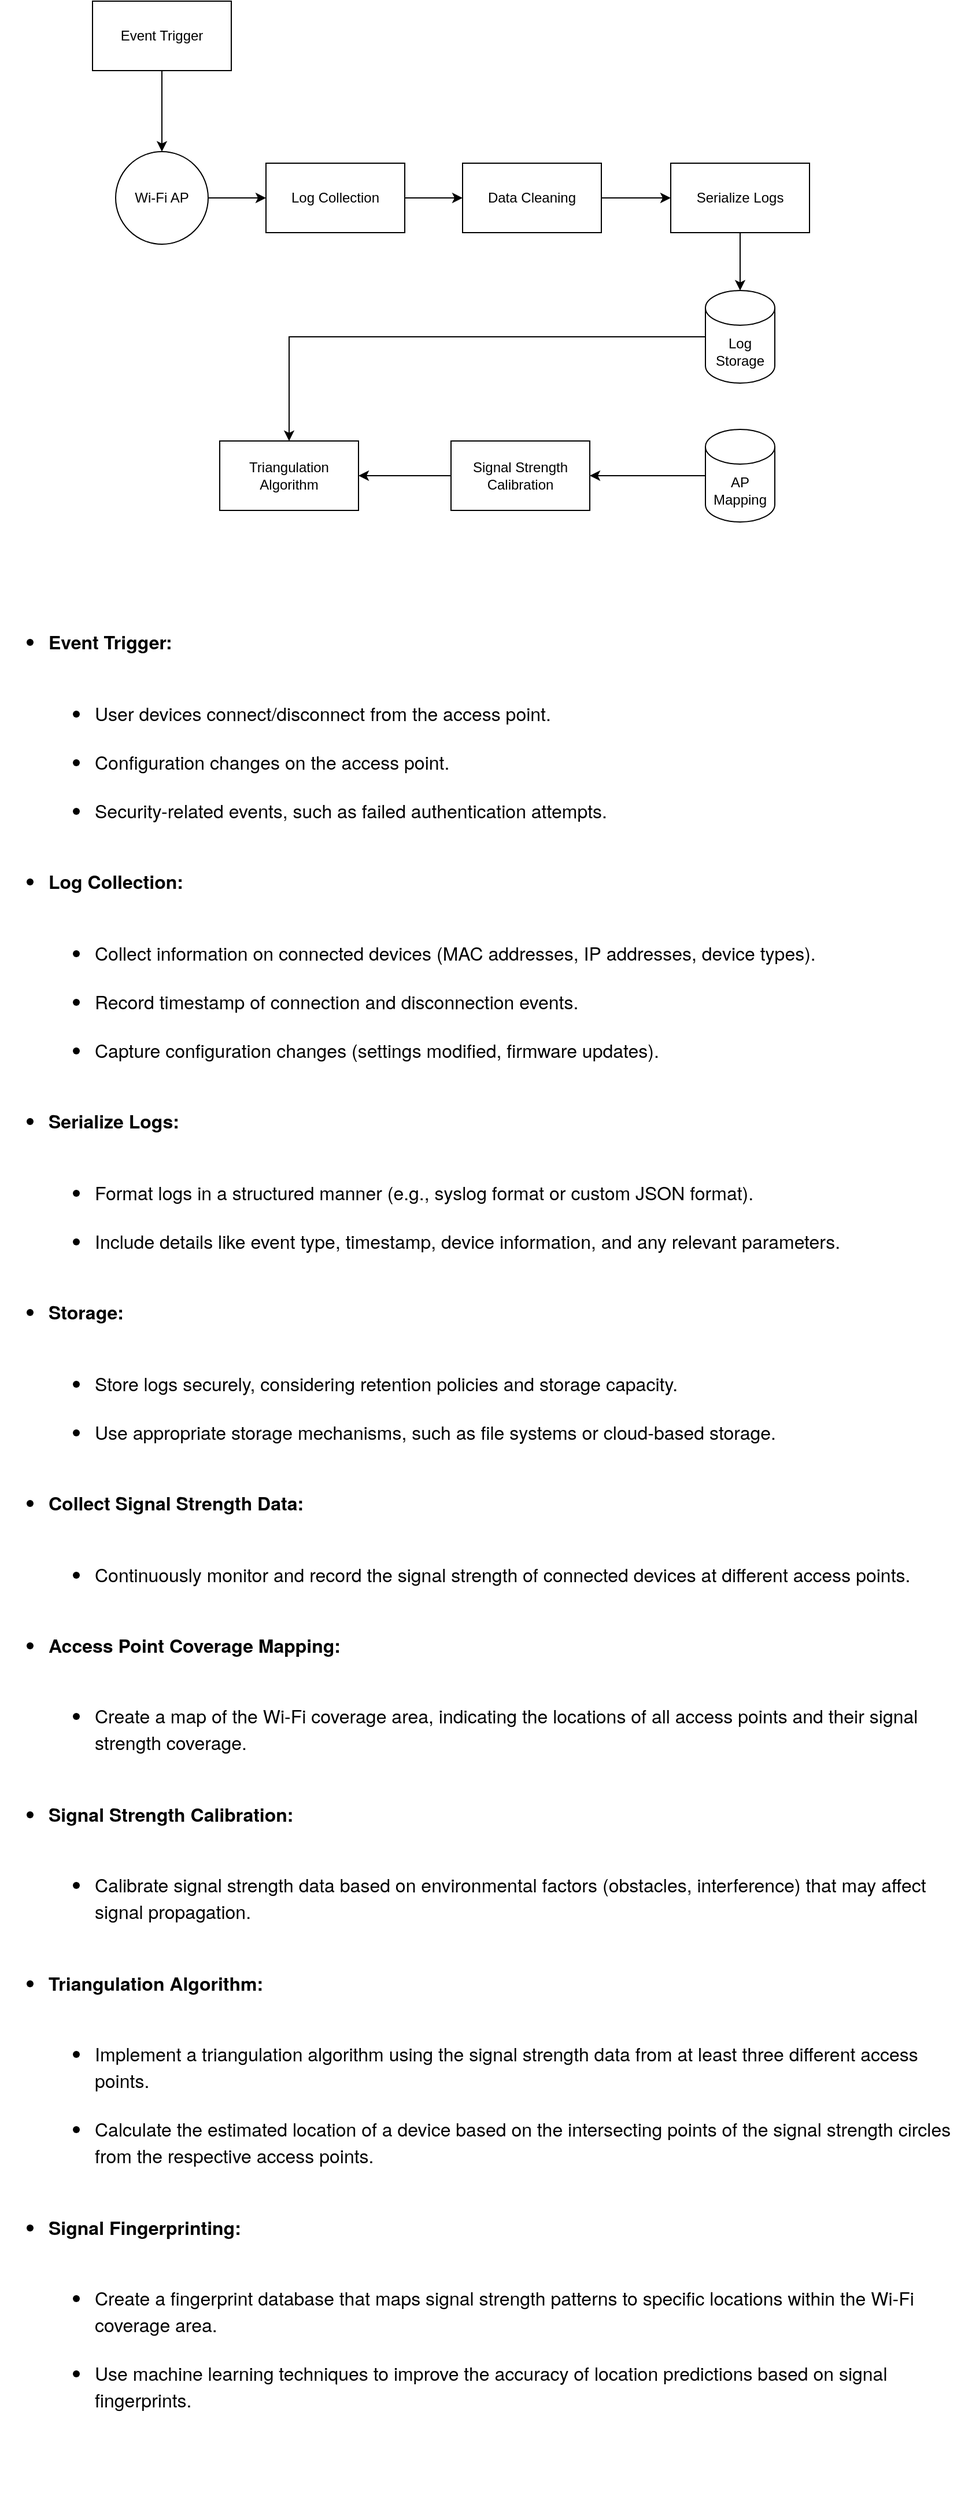 <mxfile version="23.1.5" type="device" pages="2">
  <diagram name="Network Logs Analysis" id="Eva0nNb-OymbYaM0o4y6">
    <mxGraphModel dx="1026" dy="1779" grid="1" gridSize="10" guides="1" tooltips="1" connect="1" arrows="1" fold="1" page="1" pageScale="1" pageWidth="850" pageHeight="1100" math="0" shadow="0">
      <root>
        <mxCell id="0" />
        <mxCell id="1" parent="0" />
        <mxCell id="2g5OPuSMzfDAiV49BnSi-8" style="edgeStyle=orthogonalEdgeStyle;rounded=0;orthogonalLoop=1;jettySize=auto;html=1;" parent="1" source="2g5OPuSMzfDAiV49BnSi-1" target="2g5OPuSMzfDAiV49BnSi-7" edge="1">
          <mxGeometry relative="1" as="geometry" />
        </mxCell>
        <mxCell id="2g5OPuSMzfDAiV49BnSi-1" value="Event Trigger" style="rounded=0;whiteSpace=wrap;html=1;" parent="1" vertex="1">
          <mxGeometry x="80" y="-1070" width="120" height="60" as="geometry" />
        </mxCell>
        <mxCell id="2g5OPuSMzfDAiV49BnSi-4" value="&lt;ul style=&quot;list-style-type: disc; font-size: 16px;&quot;&gt;&lt;font style=&quot;font-size: 16px;&quot;&gt;&lt;br&gt;&lt;/font&gt;&lt;li style=&quot;margin: 0px; font-style: normal; font-variant-caps: normal; font-weight: normal; font-stretch: normal; line-height: normal; font-family: &amp;quot;Helvetica Neue&amp;quot;; font-size-adjust: none; font-kerning: auto; font-variant-alternates: normal; font-variant-ligatures: normal; font-variant-numeric: normal; font-variant-east-asian: normal; font-variant-position: normal; font-feature-settings: normal; font-optical-sizing: auto; font-variation-settings: normal;&quot;&gt;&lt;font style=&quot;font-size: 16px;&quot;&gt;&lt;span style=&quot;font-style: normal; font-variant-caps: normal; font-weight: normal; font-stretch: normal; line-height: normal; font-family: Menlo; font-size-adjust: none; font-kerning: auto; font-variant-alternates: normal; font-variant-ligatures: normal; font-variant-numeric: normal; font-variant-east-asian: normal; font-variant-position: normal; font-variant-emoji: normal; font-feature-settings: normal; font-optical-sizing: auto; font-variation-settings: normal;&quot;&gt;&lt;/span&gt;&lt;b&gt;Event Trigger:&lt;/b&gt;&lt;/font&gt;&lt;/li&gt;&lt;font style=&quot;font-size: 16px;&quot;&gt;&lt;br&gt;&lt;/font&gt;&lt;ul style=&quot;list-style-type: disc;&quot;&gt;&lt;font style=&quot;font-size: 16px;&quot;&gt;&lt;br&gt;&lt;/font&gt;&lt;li style=&quot;margin: 0px; font-style: normal; font-variant-caps: normal; font-weight: normal; font-stretch: normal; line-height: normal; font-family: &amp;quot;Helvetica Neue&amp;quot;; font-size-adjust: none; font-kerning: auto; font-variant-alternates: normal; font-variant-ligatures: normal; font-variant-numeric: normal; font-variant-east-asian: normal; font-variant-position: normal; font-variant-emoji: normal; font-feature-settings: normal; font-optical-sizing: auto; font-variation-settings: normal;&quot;&gt;&lt;font style=&quot;font-size: 16px;&quot;&gt;&lt;span style=&quot;font-style: normal; font-variant-caps: normal; font-weight: normal; font-stretch: normal; line-height: normal; font-family: Menlo; font-size-adjust: none; font-kerning: auto; font-variant-alternates: normal; font-variant-ligatures: normal; font-variant-numeric: normal; font-variant-east-asian: normal; font-variant-position: normal; font-variant-emoji: normal; font-feature-settings: normal; font-optical-sizing: auto; font-variation-settings: normal;&quot;&gt;&lt;/span&gt;User devices connect/disconnect from the access point.&lt;/font&gt;&lt;/li&gt;&lt;font style=&quot;font-size: 16px;&quot;&gt;&lt;br&gt;&lt;/font&gt;&lt;li style=&quot;margin: 0px; font-style: normal; font-variant-caps: normal; font-weight: normal; font-stretch: normal; line-height: normal; font-family: &amp;quot;Helvetica Neue&amp;quot;; font-size-adjust: none; font-kerning: auto; font-variant-alternates: normal; font-variant-ligatures: normal; font-variant-numeric: normal; font-variant-east-asian: normal; font-variant-position: normal; font-variant-emoji: normal; font-feature-settings: normal; font-optical-sizing: auto; font-variation-settings: normal;&quot;&gt;&lt;font style=&quot;font-size: 16px;&quot;&gt;&lt;span style=&quot;font-style: normal; font-variant-caps: normal; font-weight: normal; font-stretch: normal; line-height: normal; font-family: Menlo; font-size-adjust: none; font-kerning: auto; font-variant-alternates: normal; font-variant-ligatures: normal; font-variant-numeric: normal; font-variant-east-asian: normal; font-variant-position: normal; font-variant-emoji: normal; font-feature-settings: normal; font-optical-sizing: auto; font-variation-settings: normal;&quot;&gt;&lt;/span&gt;Configuration changes on the access point.&lt;/font&gt;&lt;/li&gt;&lt;font style=&quot;font-size: 16px;&quot;&gt;&lt;br&gt;&lt;/font&gt;&lt;li style=&quot;margin: 0px; font-style: normal; font-variant-caps: normal; font-weight: normal; font-stretch: normal; line-height: normal; font-family: &amp;quot;Helvetica Neue&amp;quot;; font-size-adjust: none; font-kerning: auto; font-variant-alternates: normal; font-variant-ligatures: normal; font-variant-numeric: normal; font-variant-east-asian: normal; font-variant-position: normal; font-variant-emoji: normal; font-feature-settings: normal; font-optical-sizing: auto; font-variation-settings: normal;&quot;&gt;&lt;font style=&quot;font-size: 16px;&quot;&gt;&lt;span style=&quot;font-style: normal; font-variant-caps: normal; font-weight: normal; font-stretch: normal; line-height: normal; font-family: Menlo; font-size-adjust: none; font-kerning: auto; font-variant-alternates: normal; font-variant-ligatures: normal; font-variant-numeric: normal; font-variant-east-asian: normal; font-variant-position: normal; font-variant-emoji: normal; font-feature-settings: normal; font-optical-sizing: auto; font-variation-settings: normal;&quot;&gt;&lt;/span&gt;Security-related events, such as failed authentication attempts.&lt;/font&gt;&lt;/li&gt;&lt;font style=&quot;font-size: 16px;&quot;&gt;&lt;br&gt;&lt;/font&gt;&lt;/ul&gt;&lt;font style=&quot;font-size: 16px;&quot;&gt;&lt;br&gt;&lt;/font&gt;&lt;li style=&quot;margin: 0px; font-style: normal; font-variant-caps: normal; font-weight: normal; font-stretch: normal; line-height: normal; font-family: &amp;quot;Helvetica Neue&amp;quot;; font-size-adjust: none; font-kerning: auto; font-variant-alternates: normal; font-variant-ligatures: normal; font-variant-numeric: normal; font-variant-east-asian: normal; font-variant-position: normal; font-feature-settings: normal; font-optical-sizing: auto; font-variation-settings: normal;&quot;&gt;&lt;font style=&quot;font-size: 16px;&quot;&gt;&lt;span style=&quot;font-style: normal; font-variant-caps: normal; font-weight: normal; font-stretch: normal; line-height: normal; font-family: Menlo; font-size-adjust: none; font-kerning: auto; font-variant-alternates: normal; font-variant-ligatures: normal; font-variant-numeric: normal; font-variant-east-asian: normal; font-variant-position: normal; font-variant-emoji: normal; font-feature-settings: normal; font-optical-sizing: auto; font-variation-settings: normal;&quot;&gt;&lt;/span&gt;&lt;b&gt;Log Collection:&lt;/b&gt;&lt;/font&gt;&lt;/li&gt;&lt;font style=&quot;font-size: 16px;&quot;&gt;&lt;br&gt;&lt;/font&gt;&lt;ul style=&quot;list-style-type: disc;&quot;&gt;&lt;font style=&quot;font-size: 16px;&quot;&gt;&lt;br&gt;&lt;/font&gt;&lt;li style=&quot;margin: 0px; font-style: normal; font-variant-caps: normal; font-weight: normal; font-stretch: normal; line-height: normal; font-family: &amp;quot;Helvetica Neue&amp;quot;; font-size-adjust: none; font-kerning: auto; font-variant-alternates: normal; font-variant-ligatures: normal; font-variant-numeric: normal; font-variant-east-asian: normal; font-variant-position: normal; font-variant-emoji: normal; font-feature-settings: normal; font-optical-sizing: auto; font-variation-settings: normal;&quot;&gt;&lt;font style=&quot;font-size: 16px;&quot;&gt;&lt;span style=&quot;font-style: normal; font-variant-caps: normal; font-weight: normal; font-stretch: normal; line-height: normal; font-family: Menlo; font-size-adjust: none; font-kerning: auto; font-variant-alternates: normal; font-variant-ligatures: normal; font-variant-numeric: normal; font-variant-east-asian: normal; font-variant-position: normal; font-variant-emoji: normal; font-feature-settings: normal; font-optical-sizing: auto; font-variation-settings: normal;&quot;&gt;&lt;/span&gt;Collect information on connected devices (MAC addresses, IP addresses, device types).&lt;/font&gt;&lt;/li&gt;&lt;font style=&quot;font-size: 16px;&quot;&gt;&lt;br&gt;&lt;/font&gt;&lt;li style=&quot;margin: 0px; font-style: normal; font-variant-caps: normal; font-weight: normal; font-stretch: normal; line-height: normal; font-family: &amp;quot;Helvetica Neue&amp;quot;; font-size-adjust: none; font-kerning: auto; font-variant-alternates: normal; font-variant-ligatures: normal; font-variant-numeric: normal; font-variant-east-asian: normal; font-variant-position: normal; font-variant-emoji: normal; font-feature-settings: normal; font-optical-sizing: auto; font-variation-settings: normal;&quot;&gt;&lt;font style=&quot;font-size: 16px;&quot;&gt;&lt;span style=&quot;font-style: normal; font-variant-caps: normal; font-weight: normal; font-stretch: normal; line-height: normal; font-family: Menlo; font-size-adjust: none; font-kerning: auto; font-variant-alternates: normal; font-variant-ligatures: normal; font-variant-numeric: normal; font-variant-east-asian: normal; font-variant-position: normal; font-variant-emoji: normal; font-feature-settings: normal; font-optical-sizing: auto; font-variation-settings: normal;&quot;&gt;&lt;/span&gt;Record timestamp of connection and disconnection events.&lt;/font&gt;&lt;/li&gt;&lt;font style=&quot;font-size: 16px;&quot;&gt;&lt;br&gt;&lt;/font&gt;&lt;li style=&quot;margin: 0px; font-style: normal; font-variant-caps: normal; font-weight: normal; font-stretch: normal; line-height: normal; font-family: &amp;quot;Helvetica Neue&amp;quot;; font-size-adjust: none; font-kerning: auto; font-variant-alternates: normal; font-variant-ligatures: normal; font-variant-numeric: normal; font-variant-east-asian: normal; font-variant-position: normal; font-variant-emoji: normal; font-feature-settings: normal; font-optical-sizing: auto; font-variation-settings: normal;&quot;&gt;&lt;font style=&quot;font-size: 16px;&quot;&gt;&lt;span style=&quot;font-style: normal; font-variant-caps: normal; font-weight: normal; font-stretch: normal; line-height: normal; font-family: Menlo; font-size-adjust: none; font-kerning: auto; font-variant-alternates: normal; font-variant-ligatures: normal; font-variant-numeric: normal; font-variant-east-asian: normal; font-variant-position: normal; font-variant-emoji: normal; font-feature-settings: normal; font-optical-sizing: auto; font-variation-settings: normal;&quot;&gt;&lt;/span&gt;Capture configuration changes (settings modified, firmware updates).&lt;/font&gt;&lt;/li&gt;&lt;font style=&quot;font-size: 16px;&quot;&gt;&lt;br&gt;&lt;/font&gt;&lt;/ul&gt;&lt;font style=&quot;font-size: 16px;&quot;&gt;&lt;br&gt;&lt;/font&gt;&lt;li style=&quot;margin: 0px; font-style: normal; font-variant-caps: normal; font-weight: normal; font-stretch: normal; line-height: normal; font-family: &amp;quot;Helvetica Neue&amp;quot;; font-size-adjust: none; font-kerning: auto; font-variant-alternates: normal; font-variant-ligatures: normal; font-variant-numeric: normal; font-variant-east-asian: normal; font-variant-position: normal; font-feature-settings: normal; font-optical-sizing: auto; font-variation-settings: normal;&quot;&gt;&lt;font style=&quot;font-size: 16px;&quot;&gt;&lt;span style=&quot;font-style: normal; font-variant-caps: normal; font-weight: normal; font-stretch: normal; line-height: normal; font-family: Menlo; font-size-adjust: none; font-kerning: auto; font-variant-alternates: normal; font-variant-ligatures: normal; font-variant-numeric: normal; font-variant-east-asian: normal; font-variant-position: normal; font-variant-emoji: normal; font-feature-settings: normal; font-optical-sizing: auto; font-variation-settings: normal;&quot;&gt;&lt;/span&gt;&lt;b&gt;Serialize Logs:&lt;/b&gt;&lt;/font&gt;&lt;/li&gt;&lt;font style=&quot;font-size: 16px;&quot;&gt;&lt;br&gt;&lt;/font&gt;&lt;ul style=&quot;list-style-type: disc;&quot;&gt;&lt;font style=&quot;font-size: 16px;&quot;&gt;&lt;br&gt;&lt;/font&gt;&lt;li style=&quot;margin: 0px; font-style: normal; font-variant-caps: normal; font-weight: normal; font-stretch: normal; line-height: normal; font-family: &amp;quot;Helvetica Neue&amp;quot;; font-size-adjust: none; font-kerning: auto; font-variant-alternates: normal; font-variant-ligatures: normal; font-variant-numeric: normal; font-variant-east-asian: normal; font-variant-position: normal; font-variant-emoji: normal; font-feature-settings: normal; font-optical-sizing: auto; font-variation-settings: normal;&quot;&gt;&lt;font style=&quot;font-size: 16px;&quot;&gt;&lt;span style=&quot;font-style: normal; font-variant-caps: normal; font-weight: normal; font-stretch: normal; line-height: normal; font-family: Menlo; font-size-adjust: none; font-kerning: auto; font-variant-alternates: normal; font-variant-ligatures: normal; font-variant-numeric: normal; font-variant-east-asian: normal; font-variant-position: normal; font-variant-emoji: normal; font-feature-settings: normal; font-optical-sizing: auto; font-variation-settings: normal;&quot;&gt;&lt;/span&gt;Format logs in a structured manner (e.g., syslog format or custom JSON format).&lt;/font&gt;&lt;/li&gt;&lt;font style=&quot;font-size: 16px;&quot;&gt;&lt;br&gt;&lt;/font&gt;&lt;li style=&quot;margin: 0px; font-style: normal; font-variant-caps: normal; font-weight: normal; font-stretch: normal; line-height: normal; font-family: &amp;quot;Helvetica Neue&amp;quot;; font-size-adjust: none; font-kerning: auto; font-variant-alternates: normal; font-variant-ligatures: normal; font-variant-numeric: normal; font-variant-east-asian: normal; font-variant-position: normal; font-variant-emoji: normal; font-feature-settings: normal; font-optical-sizing: auto; font-variation-settings: normal;&quot;&gt;&lt;font style=&quot;font-size: 16px;&quot;&gt;&lt;span style=&quot;font-style: normal; font-variant-caps: normal; font-weight: normal; font-stretch: normal; line-height: normal; font-family: Menlo; font-size-adjust: none; font-kerning: auto; font-variant-alternates: normal; font-variant-ligatures: normal; font-variant-numeric: normal; font-variant-east-asian: normal; font-variant-position: normal; font-variant-emoji: normal; font-feature-settings: normal; font-optical-sizing: auto; font-variation-settings: normal;&quot;&gt;&lt;/span&gt;Include details like event type, timestamp, device information, and any relevant parameters.&lt;/font&gt;&lt;/li&gt;&lt;font style=&quot;font-size: 16px;&quot;&gt;&lt;br&gt;&lt;/font&gt;&lt;/ul&gt;&lt;font style=&quot;font-size: 16px;&quot;&gt;&lt;br&gt;&lt;/font&gt;&lt;li style=&quot;margin: 0px; font-style: normal; font-variant-caps: normal; font-weight: normal; font-stretch: normal; line-height: normal; font-family: &amp;quot;Helvetica Neue&amp;quot;; font-size-adjust: none; font-kerning: auto; font-variant-alternates: normal; font-variant-ligatures: normal; font-variant-numeric: normal; font-variant-east-asian: normal; font-variant-position: normal; font-feature-settings: normal; font-optical-sizing: auto; font-variation-settings: normal;&quot;&gt;&lt;font style=&quot;font-size: 16px;&quot;&gt;&lt;span style=&quot;font-style: normal; font-variant-caps: normal; font-weight: normal; font-stretch: normal; line-height: normal; font-family: Menlo; font-size-adjust: none; font-kerning: auto; font-variant-alternates: normal; font-variant-ligatures: normal; font-variant-numeric: normal; font-variant-east-asian: normal; font-variant-position: normal; font-variant-emoji: normal; font-feature-settings: normal; font-optical-sizing: auto; font-variation-settings: normal;&quot;&gt;&lt;/span&gt;&lt;b&gt;Storage:&lt;/b&gt;&lt;/font&gt;&lt;/li&gt;&lt;font style=&quot;font-size: 16px;&quot;&gt;&lt;br&gt;&lt;/font&gt;&lt;ul style=&quot;list-style-type: disc;&quot;&gt;&lt;font style=&quot;font-size: 16px;&quot;&gt;&lt;br&gt;&lt;/font&gt;&lt;li style=&quot;margin: 0px; font-style: normal; font-variant-caps: normal; font-weight: normal; font-stretch: normal; line-height: normal; font-family: &amp;quot;Helvetica Neue&amp;quot;; font-size-adjust: none; font-kerning: auto; font-variant-alternates: normal; font-variant-ligatures: normal; font-variant-numeric: normal; font-variant-east-asian: normal; font-variant-position: normal; font-variant-emoji: normal; font-feature-settings: normal; font-optical-sizing: auto; font-variation-settings: normal;&quot;&gt;&lt;font style=&quot;font-size: 16px;&quot;&gt;&lt;span style=&quot;font-style: normal; font-variant-caps: normal; font-weight: normal; font-stretch: normal; line-height: normal; font-family: Menlo; font-size-adjust: none; font-kerning: auto; font-variant-alternates: normal; font-variant-ligatures: normal; font-variant-numeric: normal; font-variant-east-asian: normal; font-variant-position: normal; font-variant-emoji: normal; font-feature-settings: normal; font-optical-sizing: auto; font-variation-settings: normal;&quot;&gt;&lt;/span&gt;Store logs securely, considering retention policies and storage capacity.&lt;/font&gt;&lt;/li&gt;&lt;font style=&quot;font-size: 16px;&quot;&gt;&lt;br&gt;&lt;/font&gt;&lt;li style=&quot;margin: 0px; font-style: normal; font-variant-caps: normal; font-weight: normal; font-stretch: normal; line-height: normal; font-family: &amp;quot;Helvetica Neue&amp;quot;; font-size-adjust: none; font-kerning: auto; font-variant-alternates: normal; font-variant-ligatures: normal; font-variant-numeric: normal; font-variant-east-asian: normal; font-variant-position: normal; font-variant-emoji: normal; font-feature-settings: normal; font-optical-sizing: auto; font-variation-settings: normal;&quot;&gt;&lt;font style=&quot;font-size: 16px;&quot;&gt;&lt;span style=&quot;font-style: normal; font-variant-caps: normal; font-weight: normal; font-stretch: normal; line-height: normal; font-family: Menlo; font-size-adjust: none; font-kerning: auto; font-variant-alternates: normal; font-variant-ligatures: normal; font-variant-numeric: normal; font-variant-east-asian: normal; font-variant-position: normal; font-variant-emoji: normal; font-feature-settings: normal; font-optical-sizing: auto; font-variation-settings: normal;&quot;&gt;&lt;/span&gt;Use appropriate storage mechanisms, such as file systems or cloud-based storage.&lt;/font&gt;&lt;/li&gt;&lt;font style=&quot;font-size: 16px;&quot;&gt;&lt;br&gt;&lt;/font&gt;&lt;/ul&gt;&lt;font style=&quot;font-size: 16px;&quot;&gt;&lt;br&gt;&lt;/font&gt;&lt;li style=&quot;margin: 0px; font-style: normal; font-variant-caps: normal; font-weight: normal; font-stretch: normal; line-height: normal; font-family: &amp;quot;Helvetica Neue&amp;quot;; font-size-adjust: none; font-kerning: auto; font-variant-alternates: normal; font-variant-ligatures: normal; font-variant-numeric: normal; font-variant-east-asian: normal; font-variant-position: normal; font-feature-settings: normal; font-optical-sizing: auto; font-variation-settings: normal;&quot;&gt;&lt;font style=&quot;font-size: 16px;&quot;&gt;&lt;span style=&quot;font-style: normal; font-variant-caps: normal; font-weight: normal; font-stretch: normal; line-height: normal; font-family: Menlo; font-size-adjust: none; font-kerning: auto; font-variant-alternates: normal; font-variant-ligatures: normal; font-variant-numeric: normal; font-variant-east-asian: normal; font-variant-position: normal; font-variant-emoji: normal; font-feature-settings: normal; font-optical-sizing: auto; font-variation-settings: normal;&quot;&gt;&lt;/span&gt;&lt;b&gt;Collect Signal Strength Data:&lt;/b&gt;&lt;/font&gt;&lt;/li&gt;&lt;font style=&quot;font-size: 16px;&quot;&gt;&lt;br&gt;&lt;/font&gt;&lt;ul style=&quot;list-style-type: disc;&quot;&gt;&lt;font style=&quot;font-size: 16px;&quot;&gt;&lt;br&gt;&lt;/font&gt;&lt;li style=&quot;margin: 0px; font-style: normal; font-variant-caps: normal; font-weight: normal; font-stretch: normal; line-height: normal; font-family: &amp;quot;Helvetica Neue&amp;quot;; font-size-adjust: none; font-kerning: auto; font-variant-alternates: normal; font-variant-ligatures: normal; font-variant-numeric: normal; font-variant-east-asian: normal; font-variant-position: normal; font-variant-emoji: normal; font-feature-settings: normal; font-optical-sizing: auto; font-variation-settings: normal;&quot;&gt;&lt;font style=&quot;font-size: 16px;&quot;&gt;&lt;span style=&quot;font-style: normal; font-variant-caps: normal; font-weight: normal; font-stretch: normal; line-height: normal; font-family: Menlo; font-size-adjust: none; font-kerning: auto; font-variant-alternates: normal; font-variant-ligatures: normal; font-variant-numeric: normal; font-variant-east-asian: normal; font-variant-position: normal; font-variant-emoji: normal; font-feature-settings: normal; font-optical-sizing: auto; font-variation-settings: normal;&quot;&gt;&lt;/span&gt;Continuously monitor and record the signal strength of connected devices at different access points.&lt;/font&gt;&lt;/li&gt;&lt;font style=&quot;font-size: 16px;&quot;&gt;&lt;br&gt;&lt;/font&gt;&lt;/ul&gt;&lt;font style=&quot;font-size: 16px;&quot;&gt;&lt;br&gt;&lt;/font&gt;&lt;li style=&quot;margin: 0px; font-style: normal; font-variant-caps: normal; font-weight: normal; font-stretch: normal; line-height: normal; font-family: &amp;quot;Helvetica Neue&amp;quot;; font-size-adjust: none; font-kerning: auto; font-variant-alternates: normal; font-variant-ligatures: normal; font-variant-numeric: normal; font-variant-east-asian: normal; font-variant-position: normal; font-feature-settings: normal; font-optical-sizing: auto; font-variation-settings: normal;&quot;&gt;&lt;font style=&quot;font-size: 16px;&quot;&gt;&lt;span style=&quot;font-style: normal; font-variant-caps: normal; font-weight: normal; font-stretch: normal; line-height: normal; font-family: Menlo; font-size-adjust: none; font-kerning: auto; font-variant-alternates: normal; font-variant-ligatures: normal; font-variant-numeric: normal; font-variant-east-asian: normal; font-variant-position: normal; font-variant-emoji: normal; font-feature-settings: normal; font-optical-sizing: auto; font-variation-settings: normal;&quot;&gt;&lt;/span&gt;&lt;b&gt;Access Point Coverage Mapping:&lt;/b&gt;&lt;/font&gt;&lt;/li&gt;&lt;font style=&quot;font-size: 16px;&quot;&gt;&lt;br&gt;&lt;/font&gt;&lt;ul style=&quot;list-style-type: disc;&quot;&gt;&lt;font style=&quot;font-size: 16px;&quot;&gt;&lt;br&gt;&lt;/font&gt;&lt;li style=&quot;margin: 0px; font-style: normal; font-variant-caps: normal; font-weight: normal; font-stretch: normal; line-height: normal; font-family: &amp;quot;Helvetica Neue&amp;quot;; font-size-adjust: none; font-kerning: auto; font-variant-alternates: normal; font-variant-ligatures: normal; font-variant-numeric: normal; font-variant-east-asian: normal; font-variant-position: normal; font-variant-emoji: normal; font-feature-settings: normal; font-optical-sizing: auto; font-variation-settings: normal;&quot;&gt;&lt;font style=&quot;font-size: 16px;&quot;&gt;&lt;span style=&quot;font-style: normal; font-variant-caps: normal; font-weight: normal; font-stretch: normal; line-height: normal; font-family: Menlo; font-size-adjust: none; font-kerning: auto; font-variant-alternates: normal; font-variant-ligatures: normal; font-variant-numeric: normal; font-variant-east-asian: normal; font-variant-position: normal; font-variant-emoji: normal; font-feature-settings: normal; font-optical-sizing: auto; font-variation-settings: normal;&quot;&gt;&lt;/span&gt;Create a map of the Wi-Fi coverage area, indicating the locations of all access points and their signal strength coverage.&lt;/font&gt;&lt;/li&gt;&lt;font style=&quot;font-size: 16px;&quot;&gt;&lt;br&gt;&lt;/font&gt;&lt;/ul&gt;&lt;font style=&quot;font-size: 16px;&quot;&gt;&lt;br&gt;&lt;/font&gt;&lt;li style=&quot;margin: 0px; font-style: normal; font-variant-caps: normal; font-weight: normal; font-stretch: normal; line-height: normal; font-family: &amp;quot;Helvetica Neue&amp;quot;; font-size-adjust: none; font-kerning: auto; font-variant-alternates: normal; font-variant-ligatures: normal; font-variant-numeric: normal; font-variant-east-asian: normal; font-variant-position: normal; font-feature-settings: normal; font-optical-sizing: auto; font-variation-settings: normal;&quot;&gt;&lt;font style=&quot;font-size: 16px;&quot;&gt;&lt;span style=&quot;font-style: normal; font-variant-caps: normal; font-weight: normal; font-stretch: normal; line-height: normal; font-family: Menlo; font-size-adjust: none; font-kerning: auto; font-variant-alternates: normal; font-variant-ligatures: normal; font-variant-numeric: normal; font-variant-east-asian: normal; font-variant-position: normal; font-variant-emoji: normal; font-feature-settings: normal; font-optical-sizing: auto; font-variation-settings: normal;&quot;&gt;&lt;/span&gt;&lt;b&gt;Signal Strength Calibration:&lt;/b&gt;&lt;/font&gt;&lt;/li&gt;&lt;font style=&quot;font-size: 16px;&quot;&gt;&lt;br&gt;&lt;/font&gt;&lt;ul style=&quot;list-style-type: disc;&quot;&gt;&lt;font style=&quot;font-size: 16px;&quot;&gt;&lt;br&gt;&lt;/font&gt;&lt;li style=&quot;margin: 0px; font-style: normal; font-variant-caps: normal; font-weight: normal; font-stretch: normal; line-height: normal; font-family: &amp;quot;Helvetica Neue&amp;quot;; font-size-adjust: none; font-kerning: auto; font-variant-alternates: normal; font-variant-ligatures: normal; font-variant-numeric: normal; font-variant-east-asian: normal; font-variant-position: normal; font-variant-emoji: normal; font-feature-settings: normal; font-optical-sizing: auto; font-variation-settings: normal;&quot;&gt;&lt;font style=&quot;font-size: 16px;&quot;&gt;&lt;span style=&quot;font-style: normal; font-variant-caps: normal; font-weight: normal; font-stretch: normal; line-height: normal; font-family: Menlo; font-size-adjust: none; font-kerning: auto; font-variant-alternates: normal; font-variant-ligatures: normal; font-variant-numeric: normal; font-variant-east-asian: normal; font-variant-position: normal; font-variant-emoji: normal; font-feature-settings: normal; font-optical-sizing: auto; font-variation-settings: normal;&quot;&gt;&lt;/span&gt;Calibrate signal strength data based on environmental factors (obstacles, interference) that may affect signal propagation.&lt;/font&gt;&lt;/li&gt;&lt;font style=&quot;font-size: 16px;&quot;&gt;&lt;br&gt;&lt;/font&gt;&lt;/ul&gt;&lt;font style=&quot;font-size: 16px;&quot;&gt;&lt;br&gt;&lt;/font&gt;&lt;li style=&quot;margin: 0px; font-style: normal; font-variant-caps: normal; font-weight: normal; font-stretch: normal; line-height: normal; font-family: &amp;quot;Helvetica Neue&amp;quot;; font-size-adjust: none; font-kerning: auto; font-variant-alternates: normal; font-variant-ligatures: normal; font-variant-numeric: normal; font-variant-east-asian: normal; font-variant-position: normal; font-feature-settings: normal; font-optical-sizing: auto; font-variation-settings: normal;&quot;&gt;&lt;font style=&quot;font-size: 16px;&quot;&gt;&lt;span style=&quot;font-style: normal; font-variant-caps: normal; font-weight: normal; font-stretch: normal; line-height: normal; font-family: Menlo; font-size-adjust: none; font-kerning: auto; font-variant-alternates: normal; font-variant-ligatures: normal; font-variant-numeric: normal; font-variant-east-asian: normal; font-variant-position: normal; font-variant-emoji: normal; font-feature-settings: normal; font-optical-sizing: auto; font-variation-settings: normal;&quot;&gt;&lt;/span&gt;&lt;b&gt;Triangulation Algorithm:&lt;/b&gt;&lt;/font&gt;&lt;/li&gt;&lt;font style=&quot;font-size: 16px;&quot;&gt;&lt;br&gt;&lt;/font&gt;&lt;ul style=&quot;list-style-type: disc;&quot;&gt;&lt;font style=&quot;font-size: 16px;&quot;&gt;&lt;br&gt;&lt;/font&gt;&lt;li style=&quot;margin: 0px; font-style: normal; font-variant-caps: normal; font-weight: normal; font-stretch: normal; line-height: normal; font-family: &amp;quot;Helvetica Neue&amp;quot;; font-size-adjust: none; font-kerning: auto; font-variant-alternates: normal; font-variant-ligatures: normal; font-variant-numeric: normal; font-variant-east-asian: normal; font-variant-position: normal; font-variant-emoji: normal; font-feature-settings: normal; font-optical-sizing: auto; font-variation-settings: normal;&quot;&gt;&lt;font style=&quot;font-size: 16px;&quot;&gt;&lt;span style=&quot;font-style: normal; font-variant-caps: normal; font-weight: normal; font-stretch: normal; line-height: normal; font-family: Menlo; font-size-adjust: none; font-kerning: auto; font-variant-alternates: normal; font-variant-ligatures: normal; font-variant-numeric: normal; font-variant-east-asian: normal; font-variant-position: normal; font-variant-emoji: normal; font-feature-settings: normal; font-optical-sizing: auto; font-variation-settings: normal;&quot;&gt;&lt;/span&gt;Implement a triangulation algorithm using the signal strength data from at least three different access points.&lt;/font&gt;&lt;/li&gt;&lt;font style=&quot;font-size: 16px;&quot;&gt;&lt;br&gt;&lt;/font&gt;&lt;li style=&quot;margin: 0px; font-style: normal; font-variant-caps: normal; font-weight: normal; font-stretch: normal; line-height: normal; font-family: &amp;quot;Helvetica Neue&amp;quot;; font-size-adjust: none; font-kerning: auto; font-variant-alternates: normal; font-variant-ligatures: normal; font-variant-numeric: normal; font-variant-east-asian: normal; font-variant-position: normal; font-variant-emoji: normal; font-feature-settings: normal; font-optical-sizing: auto; font-variation-settings: normal;&quot;&gt;&lt;font style=&quot;font-size: 16px;&quot;&gt;&lt;span style=&quot;font-style: normal; font-variant-caps: normal; font-weight: normal; font-stretch: normal; line-height: normal; font-family: Menlo; font-size-adjust: none; font-kerning: auto; font-variant-alternates: normal; font-variant-ligatures: normal; font-variant-numeric: normal; font-variant-east-asian: normal; font-variant-position: normal; font-variant-emoji: normal; font-feature-settings: normal; font-optical-sizing: auto; font-variation-settings: normal;&quot;&gt;&lt;/span&gt;Calculate the estimated location of a device based on the intersecting points of the signal strength circles from the respective access points.&lt;/font&gt;&lt;/li&gt;&lt;font style=&quot;font-size: 16px;&quot;&gt;&lt;br&gt;&lt;/font&gt;&lt;/ul&gt;&lt;font style=&quot;font-size: 16px;&quot;&gt;&lt;br&gt;&lt;/font&gt;&lt;li style=&quot;margin: 0px; font-style: normal; font-variant-caps: normal; font-weight: normal; font-stretch: normal; line-height: normal; font-family: &amp;quot;Helvetica Neue&amp;quot;; font-size-adjust: none; font-kerning: auto; font-variant-alternates: normal; font-variant-ligatures: normal; font-variant-numeric: normal; font-variant-east-asian: normal; font-variant-position: normal; font-feature-settings: normal; font-optical-sizing: auto; font-variation-settings: normal;&quot;&gt;&lt;font style=&quot;font-size: 16px;&quot;&gt;&lt;span style=&quot;font-style: normal; font-variant-caps: normal; font-weight: normal; font-stretch: normal; line-height: normal; font-family: Menlo; font-size-adjust: none; font-kerning: auto; font-variant-alternates: normal; font-variant-ligatures: normal; font-variant-numeric: normal; font-variant-east-asian: normal; font-variant-position: normal; font-variant-emoji: normal; font-feature-settings: normal; font-optical-sizing: auto; font-variation-settings: normal;&quot;&gt;&lt;/span&gt;&lt;b&gt;Signal Fingerprinting:&lt;/b&gt;&lt;/font&gt;&lt;/li&gt;&lt;font style=&quot;font-size: 16px;&quot;&gt;&lt;br&gt;&lt;/font&gt;&lt;ul style=&quot;list-style-type: disc;&quot;&gt;&lt;font style=&quot;font-size: 16px;&quot;&gt;&lt;br&gt;&lt;/font&gt;&lt;li style=&quot;margin: 0px; font-style: normal; font-variant-caps: normal; font-weight: normal; font-stretch: normal; line-height: normal; font-family: &amp;quot;Helvetica Neue&amp;quot;; font-size-adjust: none; font-kerning: auto; font-variant-alternates: normal; font-variant-ligatures: normal; font-variant-numeric: normal; font-variant-east-asian: normal; font-variant-position: normal; font-variant-emoji: normal; font-feature-settings: normal; font-optical-sizing: auto; font-variation-settings: normal;&quot;&gt;&lt;font style=&quot;font-size: 16px;&quot;&gt;&lt;span style=&quot;font-style: normal; font-variant-caps: normal; font-weight: normal; font-stretch: normal; line-height: normal; font-family: Menlo; font-size-adjust: none; font-kerning: auto; font-variant-alternates: normal; font-variant-ligatures: normal; font-variant-numeric: normal; font-variant-east-asian: normal; font-variant-position: normal; font-variant-emoji: normal; font-feature-settings: normal; font-optical-sizing: auto; font-variation-settings: normal;&quot;&gt;&lt;/span&gt;Create a fingerprint database that maps signal strength patterns to specific locations within the Wi-Fi coverage area.&lt;/font&gt;&lt;/li&gt;&lt;font style=&quot;font-size: 16px;&quot;&gt;&lt;br&gt;&lt;/font&gt;&lt;li style=&quot;margin: 0px; font-style: normal; font-variant-caps: normal; font-weight: normal; font-stretch: normal; line-height: normal; font-family: &amp;quot;Helvetica Neue&amp;quot;; font-size-adjust: none; font-kerning: auto; font-variant-alternates: normal; font-variant-ligatures: normal; font-variant-numeric: normal; font-variant-east-asian: normal; font-variant-position: normal; font-variant-emoji: normal; font-feature-settings: normal; font-optical-sizing: auto; font-variation-settings: normal;&quot;&gt;&lt;font style=&quot;font-size: 16px;&quot;&gt;&lt;span style=&quot;font-style: normal; font-variant-caps: normal; font-weight: normal; font-stretch: normal; line-height: normal; font-family: Menlo; font-size-adjust: none; font-kerning: auto; font-variant-alternates: normal; font-variant-ligatures: normal; font-variant-numeric: normal; font-variant-east-asian: normal; font-variant-position: normal; font-variant-emoji: normal; font-feature-settings: normal; font-optical-sizing: auto; font-variation-settings: normal;&quot;&gt;&lt;/span&gt;Use machine learning techniques to improve the accuracy of location predictions based on signal fingerprints.&lt;/font&gt;&lt;/li&gt;&lt;font style=&quot;font-size: 16px;&quot;&gt;&lt;br&gt;&lt;/font&gt;&lt;/ul&gt;&lt;font style=&quot;font-size: 16px;&quot;&gt;&lt;br&gt;&lt;/font&gt;&lt;/ul&gt;&lt;font style=&quot;font-size: 16px;&quot;&gt;&lt;br&gt;&lt;/font&gt;" style="text;whiteSpace=wrap;html=1;" parent="1" vertex="1">
          <mxGeometry y="-570" width="830" height="610" as="geometry" />
        </mxCell>
        <mxCell id="2g5OPuSMzfDAiV49BnSi-12" style="edgeStyle=orthogonalEdgeStyle;rounded=0;orthogonalLoop=1;jettySize=auto;html=1;entryX=0;entryY=0.5;entryDx=0;entryDy=0;" parent="1" source="2g5OPuSMzfDAiV49BnSi-5" target="2g5OPuSMzfDAiV49BnSi-15" edge="1">
          <mxGeometry relative="1" as="geometry">
            <mxPoint x="510" y="-870" as="targetPoint" />
          </mxGeometry>
        </mxCell>
        <mxCell id="2g5OPuSMzfDAiV49BnSi-5" value="Log Collection" style="rounded=0;whiteSpace=wrap;html=1;" parent="1" vertex="1">
          <mxGeometry x="230" y="-930" width="120" height="60" as="geometry" />
        </mxCell>
        <mxCell id="2g5OPuSMzfDAiV49BnSi-11" style="edgeStyle=orthogonalEdgeStyle;rounded=0;orthogonalLoop=1;jettySize=auto;html=1;" parent="1" source="2g5OPuSMzfDAiV49BnSi-6" target="2g5OPuSMzfDAiV49BnSi-10" edge="1">
          <mxGeometry relative="1" as="geometry" />
        </mxCell>
        <mxCell id="2g5OPuSMzfDAiV49BnSi-6" value="Serialize Logs" style="rounded=0;whiteSpace=wrap;html=1;" parent="1" vertex="1">
          <mxGeometry x="580" y="-930" width="120" height="60" as="geometry" />
        </mxCell>
        <mxCell id="2g5OPuSMzfDAiV49BnSi-9" style="edgeStyle=orthogonalEdgeStyle;rounded=0;orthogonalLoop=1;jettySize=auto;html=1;entryX=0;entryY=0.5;entryDx=0;entryDy=0;" parent="1" source="2g5OPuSMzfDAiV49BnSi-7" target="2g5OPuSMzfDAiV49BnSi-5" edge="1">
          <mxGeometry relative="1" as="geometry" />
        </mxCell>
        <mxCell id="2g5OPuSMzfDAiV49BnSi-7" value="Wi-Fi AP" style="ellipse;whiteSpace=wrap;html=1;aspect=fixed;" parent="1" vertex="1">
          <mxGeometry x="100" y="-940" width="80" height="80" as="geometry" />
        </mxCell>
        <mxCell id="2g5OPuSMzfDAiV49BnSi-19" style="edgeStyle=orthogonalEdgeStyle;rounded=0;orthogonalLoop=1;jettySize=auto;html=1;entryX=0.5;entryY=0;entryDx=0;entryDy=0;" parent="1" source="2g5OPuSMzfDAiV49BnSi-10" target="2g5OPuSMzfDAiV49BnSi-20" edge="1">
          <mxGeometry relative="1" as="geometry">
            <mxPoint x="400" y="-680" as="targetPoint" />
          </mxGeometry>
        </mxCell>
        <mxCell id="2g5OPuSMzfDAiV49BnSi-10" value="Log Storage" style="shape=cylinder3;whiteSpace=wrap;html=1;boundedLbl=1;backgroundOutline=1;size=15;" parent="1" vertex="1">
          <mxGeometry x="610" y="-820" width="60" height="80" as="geometry" />
        </mxCell>
        <mxCell id="2g5OPuSMzfDAiV49BnSi-21" style="edgeStyle=orthogonalEdgeStyle;rounded=0;orthogonalLoop=1;jettySize=auto;html=1;" parent="1" source="2g5OPuSMzfDAiV49BnSi-14" target="2g5OPuSMzfDAiV49BnSi-20" edge="1">
          <mxGeometry relative="1" as="geometry" />
        </mxCell>
        <object label="Signal Strength Calibration" id="2g5OPuSMzfDAiV49BnSi-14">
          <mxCell style="rounded=0;whiteSpace=wrap;html=1;" parent="1" vertex="1">
            <mxGeometry x="390" y="-690" width="120" height="60" as="geometry" />
          </mxCell>
        </object>
        <mxCell id="2g5OPuSMzfDAiV49BnSi-16" style="edgeStyle=orthogonalEdgeStyle;rounded=0;orthogonalLoop=1;jettySize=auto;html=1;entryX=0;entryY=0.5;entryDx=0;entryDy=0;" parent="1" source="2g5OPuSMzfDAiV49BnSi-15" target="2g5OPuSMzfDAiV49BnSi-6" edge="1">
          <mxGeometry relative="1" as="geometry" />
        </mxCell>
        <mxCell id="2g5OPuSMzfDAiV49BnSi-15" value="Data Cleaning" style="rounded=0;whiteSpace=wrap;html=1;" parent="1" vertex="1">
          <mxGeometry x="400" y="-930" width="120" height="60" as="geometry" />
        </mxCell>
        <mxCell id="2g5OPuSMzfDAiV49BnSi-18" style="edgeStyle=orthogonalEdgeStyle;rounded=0;orthogonalLoop=1;jettySize=auto;html=1;entryX=1;entryY=0.5;entryDx=0;entryDy=0;" parent="1" source="2g5OPuSMzfDAiV49BnSi-17" target="2g5OPuSMzfDAiV49BnSi-14" edge="1">
          <mxGeometry relative="1" as="geometry" />
        </mxCell>
        <mxCell id="2g5OPuSMzfDAiV49BnSi-17" value="AP Mapping" style="shape=cylinder3;whiteSpace=wrap;html=1;boundedLbl=1;backgroundOutline=1;size=15;" parent="1" vertex="1">
          <mxGeometry x="610" y="-700" width="60" height="80" as="geometry" />
        </mxCell>
        <object label="Triangulation Algorithm" id="2g5OPuSMzfDAiV49BnSi-20">
          <mxCell style="rounded=0;whiteSpace=wrap;html=1;" parent="1" vertex="1">
            <mxGeometry x="190" y="-690" width="120" height="60" as="geometry" />
          </mxCell>
        </object>
      </root>
    </mxGraphModel>
  </diagram>
  <diagram id="oF36L6zyvJ1wx9mA3d1M" name="Overall Architecture">
    <mxGraphModel dx="1283" dy="849" grid="1" gridSize="10" guides="1" tooltips="1" connect="1" arrows="1" fold="1" page="1" pageScale="1" pageWidth="850" pageHeight="1100" math="0" shadow="0">
      <root>
        <mxCell id="0" />
        <mxCell id="1" parent="0" />
        <mxCell id="Utvqi5sbb1CuuDNk3O0w-1" value="User Input&amp;nbsp;Interface" style="swimlane;horizontal=0;whiteSpace=wrap;html=1;" parent="1" vertex="1">
          <mxGeometry x="40" y="213" width="200" height="170" as="geometry" />
        </mxCell>
        <mxCell id="Utvqi5sbb1CuuDNk3O0w-2" value="Input Floor Map" style="rounded=0;whiteSpace=wrap;html=1;" parent="Utvqi5sbb1CuuDNk3O0w-1" vertex="1">
          <mxGeometry x="50" y="10" width="120" height="40" as="geometry" />
        </mxCell>
        <mxCell id="Utvqi5sbb1CuuDNk3O0w-3" value="Input Access Point Metadat" style="rounded=0;whiteSpace=wrap;html=1;" parent="Utvqi5sbb1CuuDNk3O0w-1" vertex="1">
          <mxGeometry x="50" y="60" width="120" height="40" as="geometry" />
        </mxCell>
        <mxCell id="Utvqi5sbb1CuuDNk3O0w-4" value="Input Audi Sensor Metadata" style="rounded=0;whiteSpace=wrap;html=1;" parent="Utvqi5sbb1CuuDNk3O0w-1" vertex="1">
          <mxGeometry x="50" y="110" width="120" height="40" as="geometry" />
        </mxCell>
        <mxCell id="P91-GuEtjDm3UXRt7NYn-5" style="edgeStyle=orthogonalEdgeStyle;rounded=0;orthogonalLoop=1;jettySize=auto;html=1;exitX=0.5;exitY=1;exitDx=0;exitDy=0;entryX=0.5;entryY=0;entryDx=0;entryDy=0;" edge="1" parent="1" source="GKlQR40GHEnGQNF9QPMd-1" target="GKlQR40GHEnGQNF9QPMd-9">
          <mxGeometry relative="1" as="geometry">
            <mxPoint x="405" y="379" as="sourcePoint" />
            <mxPoint x="140" y="479" as="targetPoint" />
            <Array as="points">
              <mxPoint x="405" y="440" />
              <mxPoint x="140" y="440" />
            </Array>
          </mxGeometry>
        </mxCell>
        <mxCell id="P91-GuEtjDm3UXRt7NYn-10" value="Access Points&lt;br&gt;Tracking Metadata" style="edgeLabel;html=1;align=center;verticalAlign=middle;resizable=0;points=[];" vertex="1" connectable="0" parent="P91-GuEtjDm3UXRt7NYn-5">
          <mxGeometry x="-0.008" relative="1" as="geometry">
            <mxPoint x="-11" y="-20" as="offset" />
          </mxGeometry>
        </mxCell>
        <mxCell id="GKlQR40GHEnGQNF9QPMd-1" value="Network Logs Analyzer" style="swimlane;horizontal=0;whiteSpace=wrap;html=1;" parent="1" vertex="1">
          <mxGeometry x="305" y="213" width="200" height="170" as="geometry" />
        </mxCell>
        <mxCell id="GKlQR40GHEnGQNF9QPMd-2" value="Connect to Centralized Logging Server" style="rounded=0;whiteSpace=wrap;html=1;" parent="GKlQR40GHEnGQNF9QPMd-1" vertex="1">
          <mxGeometry x="50" y="10" width="120" height="50" as="geometry" />
        </mxCell>
        <mxCell id="GKlQR40GHEnGQNF9QPMd-3" value="Identify Users and Locations" style="rounded=0;whiteSpace=wrap;html=1;" parent="GKlQR40GHEnGQNF9QPMd-1" vertex="1">
          <mxGeometry x="50" y="67" width="120" height="40" as="geometry" />
        </mxCell>
        <mxCell id="GKlQR40GHEnGQNF9QPMd-4" value="Identify Unknown&lt;br&gt;Devices" style="rounded=0;whiteSpace=wrap;html=1;" parent="GKlQR40GHEnGQNF9QPMd-1" vertex="1">
          <mxGeometry x="50" y="121" width="120" height="40" as="geometry" />
        </mxCell>
        <mxCell id="ea0h5BRPSiyKRMKJCwAG-16" style="edgeStyle=orthogonalEdgeStyle;rounded=0;orthogonalLoop=1;jettySize=auto;html=1;exitX=0;exitY=0.5;exitDx=0;exitDy=0;entryX=1;entryY=0.5;entryDx=0;entryDy=0;" parent="1" source="GKlQR40GHEnGQNF9QPMd-5" target="GKlQR40GHEnGQNF9QPMd-1" edge="1">
          <mxGeometry relative="1" as="geometry" />
        </mxCell>
        <mxCell id="P91-GuEtjDm3UXRt7NYn-7" value="Gunshot&lt;br&gt;Detection&lt;br&gt;Signal" style="edgeLabel;html=1;align=center;verticalAlign=middle;resizable=0;points=[];" vertex="1" connectable="0" parent="ea0h5BRPSiyKRMKJCwAG-16">
          <mxGeometry x="0.173" y="2" relative="1" as="geometry">
            <mxPoint x="8" y="26" as="offset" />
          </mxGeometry>
        </mxCell>
        <mxCell id="ea0h5BRPSiyKRMKJCwAG-18" style="edgeStyle=orthogonalEdgeStyle;rounded=0;orthogonalLoop=1;jettySize=auto;html=1;exitX=0.5;exitY=1;exitDx=0;exitDy=0;entryX=0.5;entryY=0;entryDx=0;entryDy=0;" parent="1" source="GKlQR40GHEnGQNF9QPMd-5" target="ea0h5BRPSiyKRMKJCwAG-5" edge="1">
          <mxGeometry relative="1" as="geometry" />
        </mxCell>
        <mxCell id="Fi4SvyCUNMQx0gdh2Xm_-4" value="Issue First &lt;br&gt;Responder Notification" style="edgeLabel;html=1;align=center;verticalAlign=middle;resizable=0;points=[];" vertex="1" connectable="0" parent="ea0h5BRPSiyKRMKJCwAG-18">
          <mxGeometry x="0.025" y="-2" relative="1" as="geometry">
            <mxPoint x="62" y="-4" as="offset" />
          </mxGeometry>
        </mxCell>
        <mxCell id="GKlQR40GHEnGQNF9QPMd-5" value="Acoustic Sensor Analysis" style="swimlane;horizontal=0;whiteSpace=wrap;html=1;" parent="1" vertex="1">
          <mxGeometry x="570" y="213" width="200" height="170" as="geometry" />
        </mxCell>
        <mxCell id="GKlQR40GHEnGQNF9QPMd-6" value="Connect to the Acoustic Sensor Interface" style="rounded=0;whiteSpace=wrap;html=1;" parent="GKlQR40GHEnGQNF9QPMd-5" vertex="1">
          <mxGeometry x="50" y="20" width="120" height="50" as="geometry" />
        </mxCell>
        <mxCell id="GKlQR40GHEnGQNF9QPMd-7" value="Evaluate incoming audio signals for gunshot detection" style="rounded=0;whiteSpace=wrap;html=1;" parent="GKlQR40GHEnGQNF9QPMd-5" vertex="1">
          <mxGeometry x="50" y="90" width="120" height="63" as="geometry" />
        </mxCell>
        <mxCell id="ea0h5BRPSiyKRMKJCwAG-21" style="edgeStyle=orthogonalEdgeStyle;rounded=0;orthogonalLoop=1;jettySize=auto;html=1;entryX=0;entryY=0.5;entryDx=0;entryDy=0;" parent="1" source="GKlQR40GHEnGQNF9QPMd-9" target="ea0h5BRPSiyKRMKJCwAG-1" edge="1">
          <mxGeometry relative="1" as="geometry" />
        </mxCell>
        <mxCell id="P91-GuEtjDm3UXRt7NYn-11" value="User&lt;br&gt;Location" style="edgeLabel;html=1;align=center;verticalAlign=middle;resizable=0;points=[];" vertex="1" connectable="0" parent="ea0h5BRPSiyKRMKJCwAG-21">
          <mxGeometry x="-0.022" y="-3" relative="1" as="geometry">
            <mxPoint y="19" as="offset" />
          </mxGeometry>
        </mxCell>
        <mxCell id="ea0h5BRPSiyKRMKJCwAG-23" value="" style="edgeStyle=orthogonalEdgeStyle;rounded=0;orthogonalLoop=1;jettySize=auto;html=1;entryX=0.5;entryY=0;entryDx=0;entryDy=0;" parent="1" source="GKlQR40GHEnGQNF9QPMd-9" target="ea0h5BRPSiyKRMKJCwAG-8" edge="1">
          <mxGeometry relative="1" as="geometry" />
        </mxCell>
        <mxCell id="P91-GuEtjDm3UXRt7NYn-13" value="User Location&lt;br&gt;Metadata" style="edgeLabel;html=1;align=center;verticalAlign=middle;resizable=0;points=[];" vertex="1" connectable="0" parent="ea0h5BRPSiyKRMKJCwAG-23">
          <mxGeometry x="-0.116" relative="1" as="geometry">
            <mxPoint x="40" as="offset" />
          </mxGeometry>
        </mxCell>
        <mxCell id="GKlQR40GHEnGQNF9QPMd-9" value="User Localisation" style="swimlane;horizontal=0;whiteSpace=wrap;html=1;" parent="1" vertex="1">
          <mxGeometry x="40" y="483" width="200" height="170" as="geometry" />
        </mxCell>
        <mxCell id="GKlQR40GHEnGQNF9QPMd-10" value="Triangulate User Location" style="rounded=0;whiteSpace=wrap;html=1;" parent="GKlQR40GHEnGQNF9QPMd-9" vertex="1">
          <mxGeometry x="50" y="20" width="120" height="50" as="geometry" />
        </mxCell>
        <mxCell id="GKlQR40GHEnGQNF9QPMd-11" value="Initiate Affected Device Live Tracking" style="rounded=0;whiteSpace=wrap;html=1;" parent="GKlQR40GHEnGQNF9QPMd-9" vertex="1">
          <mxGeometry x="50" y="90" width="120" height="63" as="geometry" />
        </mxCell>
        <mxCell id="ea0h5BRPSiyKRMKJCwAG-22" style="edgeStyle=orthogonalEdgeStyle;rounded=0;orthogonalLoop=1;jettySize=auto;html=1;exitX=1;exitY=0.5;exitDx=0;exitDy=0;entryX=0;entryY=0.5;entryDx=0;entryDy=0;" parent="1" source="ea0h5BRPSiyKRMKJCwAG-1" target="ea0h5BRPSiyKRMKJCwAG-5" edge="1">
          <mxGeometry relative="1" as="geometry" />
        </mxCell>
        <mxCell id="P91-GuEtjDm3UXRt7NYn-12" value="Escape&lt;br&gt;Route&lt;br&gt;Notification" style="edgeLabel;html=1;align=center;verticalAlign=middle;resizable=0;points=[];" vertex="1" connectable="0" parent="ea0h5BRPSiyKRMKJCwAG-22">
          <mxGeometry x="-0.224" y="1" relative="1" as="geometry">
            <mxPoint x="7" y="23" as="offset" />
          </mxGeometry>
        </mxCell>
        <mxCell id="ea0h5BRPSiyKRMKJCwAG-1" value="Escape Route Detection" style="swimlane;horizontal=0;whiteSpace=wrap;html=1;" parent="1" vertex="1">
          <mxGeometry x="305" y="483" width="200" height="170" as="geometry" />
        </mxCell>
        <mxCell id="ea0h5BRPSiyKRMKJCwAG-2" value="Identify the closest Exit Points" style="rounded=0;whiteSpace=wrap;html=1;" parent="ea0h5BRPSiyKRMKJCwAG-1" vertex="1">
          <mxGeometry x="50" y="20" width="120" height="50" as="geometry" />
        </mxCell>
        <mxCell id="ea0h5BRPSiyKRMKJCwAG-3" value="Generate a Safe Route avoiding Emergency Blockers" style="rounded=0;whiteSpace=wrap;html=1;" parent="ea0h5BRPSiyKRMKJCwAG-1" vertex="1">
          <mxGeometry x="50" y="90" width="120" height="63" as="geometry" />
        </mxCell>
        <mxCell id="ea0h5BRPSiyKRMKJCwAG-5" value="Notification API" style="swimlane;horizontal=0;whiteSpace=wrap;html=1;" parent="1" vertex="1">
          <mxGeometry x="570" y="483" width="200" height="170" as="geometry" />
        </mxCell>
        <mxCell id="ea0h5BRPSiyKRMKJCwAG-6" value="Initiate First Responder Notification" style="rounded=0;whiteSpace=wrap;html=1;" parent="ea0h5BRPSiyKRMKJCwAG-5" vertex="1">
          <mxGeometry x="50" y="20" width="120" height="50" as="geometry" />
        </mxCell>
        <mxCell id="ea0h5BRPSiyKRMKJCwAG-7" value="Alert close by devices by Emergency Push Notification" style="rounded=0;whiteSpace=wrap;html=1;" parent="ea0h5BRPSiyKRMKJCwAG-5" vertex="1">
          <mxGeometry x="50" y="90" width="120" height="63" as="geometry" />
        </mxCell>
        <mxCell id="ea0h5BRPSiyKRMKJCwAG-8" value="User Visualisation Dashboard" style="swimlane;horizontal=0;whiteSpace=wrap;html=1;startSize=35;" parent="1" vertex="1">
          <mxGeometry x="40" y="723" width="200" height="170" as="geometry" />
        </mxCell>
        <mxCell id="ea0h5BRPSiyKRMKJCwAG-9" value="Live Track Affected Devices" style="rounded=0;whiteSpace=wrap;html=1;" parent="ea0h5BRPSiyKRMKJCwAG-8" vertex="1">
          <mxGeometry x="50" y="20" width="120" height="50" as="geometry" />
        </mxCell>
        <mxCell id="ea0h5BRPSiyKRMKJCwAG-10" value="Detect User Groups on nearby locations" style="rounded=0;whiteSpace=wrap;html=1;" parent="ea0h5BRPSiyKRMKJCwAG-8" vertex="1">
          <mxGeometry x="50" y="90" width="120" height="63" as="geometry" />
        </mxCell>
        <mxCell id="P91-GuEtjDm3UXRt7NYn-3" value="" style="edgeStyle=orthogonalEdgeStyle;rounded=0;orthogonalLoop=1;jettySize=auto;html=1;entryX=0.75;entryY=0;entryDx=0;entryDy=0;" edge="1" parent="1" source="ea0h5BRPSiyKRMKJCwAG-11" target="GKlQR40GHEnGQNF9QPMd-1">
          <mxGeometry relative="1" as="geometry" />
        </mxCell>
        <mxCell id="P91-GuEtjDm3UXRt7NYn-4" value="Network&lt;br&gt;Logs" style="edgeLabel;html=1;align=center;verticalAlign=middle;resizable=0;points=[];" vertex="1" connectable="0" parent="P91-GuEtjDm3UXRt7NYn-3">
          <mxGeometry x="-0.356" y="-3" relative="1" as="geometry">
            <mxPoint x="-27" y="10" as="offset" />
          </mxGeometry>
        </mxCell>
        <mxCell id="ea0h5BRPSiyKRMKJCwAG-11" value="Network Logs" style="shape=cylinder3;whiteSpace=wrap;html=1;boundedLbl=1;backgroundOutline=1;size=15;" parent="1" vertex="1">
          <mxGeometry x="425" y="40" width="60" height="80" as="geometry" />
        </mxCell>
        <mxCell id="ea0h5BRPSiyKRMKJCwAG-15" style="edgeStyle=orthogonalEdgeStyle;rounded=0;orthogonalLoop=1;jettySize=auto;html=1;entryX=0.25;entryY=0;entryDx=0;entryDy=0;exitX=1;exitY=0.5;exitDx=0;exitDy=0;exitPerimeter=0;" parent="1" source="ea0h5BRPSiyKRMKJCwAG-12" target="GKlQR40GHEnGQNF9QPMd-1" edge="1">
          <mxGeometry relative="1" as="geometry" />
        </mxCell>
        <mxCell id="ct7QeWiJa9Rqd6Ye8qz--1" value="Access Point&lt;br&gt;Mapping" style="edgeLabel;html=1;align=center;verticalAlign=middle;resizable=0;points=[];" vertex="1" connectable="0" parent="ea0h5BRPSiyKRMKJCwAG-15">
          <mxGeometry x="0.127" y="-1" relative="1" as="geometry">
            <mxPoint x="-44" y="38" as="offset" />
          </mxGeometry>
        </mxCell>
        <mxCell id="ea0h5BRPSiyKRMKJCwAG-12" value="Floor&lt;br&gt;Plan" style="shape=cylinder3;whiteSpace=wrap;html=1;boundedLbl=1;backgroundOutline=1;size=15;" parent="1" vertex="1">
          <mxGeometry x="220" y="40" width="60" height="80" as="geometry" />
        </mxCell>
        <mxCell id="P91-GuEtjDm3UXRt7NYn-1" style="edgeStyle=orthogonalEdgeStyle;rounded=0;orthogonalLoop=1;jettySize=auto;html=1;exitX=0.5;exitY=0;exitDx=0;exitDy=0;entryX=0;entryY=0.5;entryDx=0;entryDy=0;entryPerimeter=0;" edge="1" parent="1" source="Utvqi5sbb1CuuDNk3O0w-1" target="ea0h5BRPSiyKRMKJCwAG-12">
          <mxGeometry relative="1" as="geometry" />
        </mxCell>
        <mxCell id="P91-GuEtjDm3UXRt7NYn-2" value="JSON" style="edgeLabel;html=1;align=center;verticalAlign=middle;resizable=0;points=[];" vertex="1" connectable="0" parent="P91-GuEtjDm3UXRt7NYn-1">
          <mxGeometry x="0.486" relative="1" as="geometry">
            <mxPoint y="-17" as="offset" />
          </mxGeometry>
        </mxCell>
        <mxCell id="Fi4SvyCUNMQx0gdh2Xm_-3" style="edgeStyle=orthogonalEdgeStyle;rounded=0;orthogonalLoop=1;jettySize=auto;html=1;entryX=0.5;entryY=0;entryDx=0;entryDy=0;" edge="1" parent="1" source="Fi4SvyCUNMQx0gdh2Xm_-1" target="GKlQR40GHEnGQNF9QPMd-5">
          <mxGeometry relative="1" as="geometry" />
        </mxCell>
        <mxCell id="Fi4SvyCUNMQx0gdh2Xm_-1" value="Acoustic&lt;br&gt;Signal" style="image;aspect=fixed;html=1;points=[];align=center;fontSize=12;image=img/lib/azure2/general/Input_Output.svg;" vertex="1" parent="1">
          <mxGeometry x="646.73" y="80" width="46.55" height="40" as="geometry" />
        </mxCell>
      </root>
    </mxGraphModel>
  </diagram>
</mxfile>
